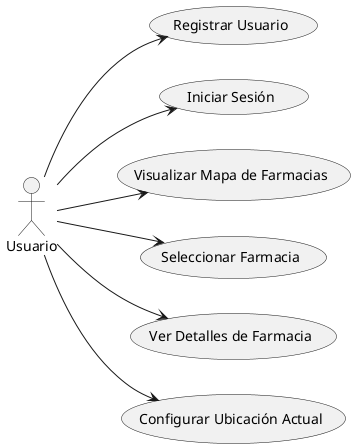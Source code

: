 @startuml
left to right direction

actor Usuario

usecase "Registrar Usuario" as UC_RegistrarUsuario
usecase "Iniciar Sesión" as UC_IniciarSesion
usecase "Visualizar Mapa de Farmacias" as UC_VisualizarMapa
usecase "Seleccionar Farmacia" as UC_SeleccionarFarmacia
usecase "Ver Detalles de Farmacia" as UC_VerDetallesFarmacia
usecase "Configurar Ubicación Actual" as UC_ConfigurarUbicacion

Usuario --> UC_RegistrarUsuario
Usuario --> UC_IniciarSesion
Usuario --> UC_VisualizarMapa
Usuario --> UC_SeleccionarFarmacia
Usuario --> UC_VerDetallesFarmacia
Usuario --> UC_ConfigurarUbicacion
@enduml
